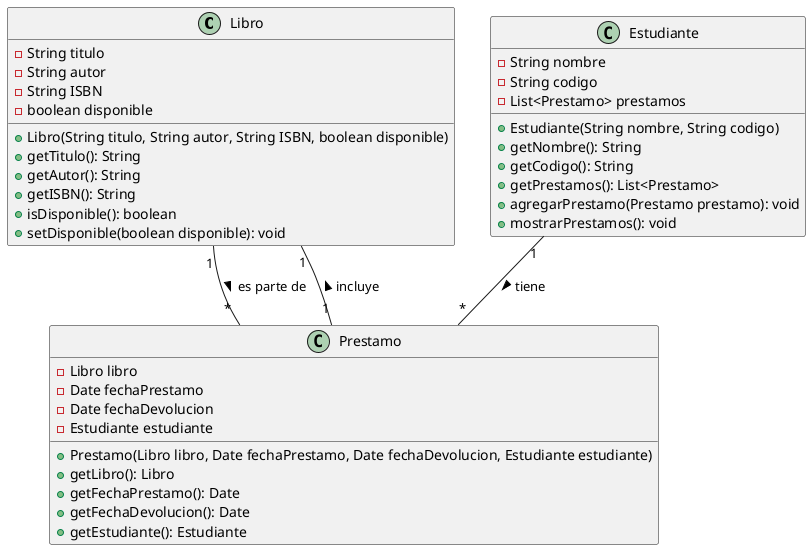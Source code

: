 @startuml  Gestion de Biblioteca

class Libro {
    - String titulo
    - String autor
    - String ISBN
    - boolean disponible

    + Libro(String titulo, String autor, String ISBN, boolean disponible)
    + getTitulo(): String
    + getAutor(): String
    + getISBN(): String
    + isDisponible(): boolean
    + setDisponible(boolean disponible): void
}

class Prestamo {
    - Libro libro
    - Date fechaPrestamo
    - Date fechaDevolucion
    - Estudiante estudiante

    + Prestamo(Libro libro, Date fechaPrestamo, Date fechaDevolucion, Estudiante estudiante)
    + getLibro(): Libro
    + getFechaPrestamo(): Date
    + getFechaDevolucion(): Date
    + getEstudiante(): Estudiante
}

class Estudiante {
    - String nombre
    - String codigo
    - List<Prestamo> prestamos

    + Estudiante(String nombre, String codigo)
    + getNombre(): String
    + getCodigo(): String
    + getPrestamos(): List<Prestamo>
    + agregarPrestamo(Prestamo prestamo): void
    + mostrarPrestamos(): void
}

Estudiante "1" -- "*" Prestamo : tiene >
Prestamo "1" -- "1" Libro : incluye >
Libro "1" -- "*" Prestamo : es parte de >

@enduml